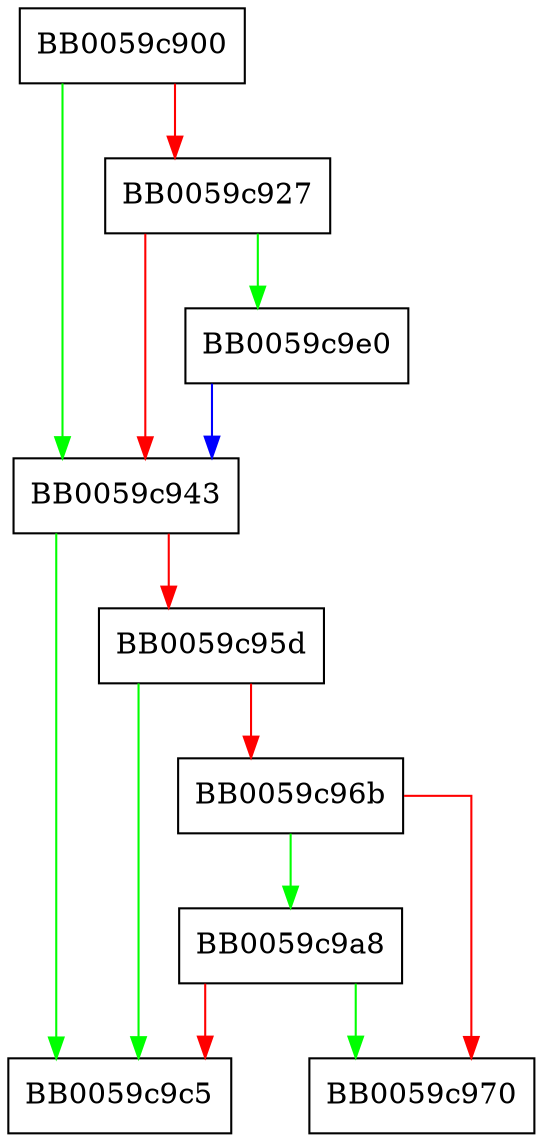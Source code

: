digraph put_decoder_in_store {
  node [shape="box"];
  graph [splines=ortho];
  BB0059c900 -> BB0059c943 [color="green"];
  BB0059c900 -> BB0059c927 [color="red"];
  BB0059c927 -> BB0059c9e0 [color="green"];
  BB0059c927 -> BB0059c943 [color="red"];
  BB0059c943 -> BB0059c9c5 [color="green"];
  BB0059c943 -> BB0059c95d [color="red"];
  BB0059c95d -> BB0059c9c5 [color="green"];
  BB0059c95d -> BB0059c96b [color="red"];
  BB0059c96b -> BB0059c9a8 [color="green"];
  BB0059c96b -> BB0059c970 [color="red"];
  BB0059c9a8 -> BB0059c970 [color="green"];
  BB0059c9a8 -> BB0059c9c5 [color="red"];
  BB0059c9e0 -> BB0059c943 [color="blue"];
}